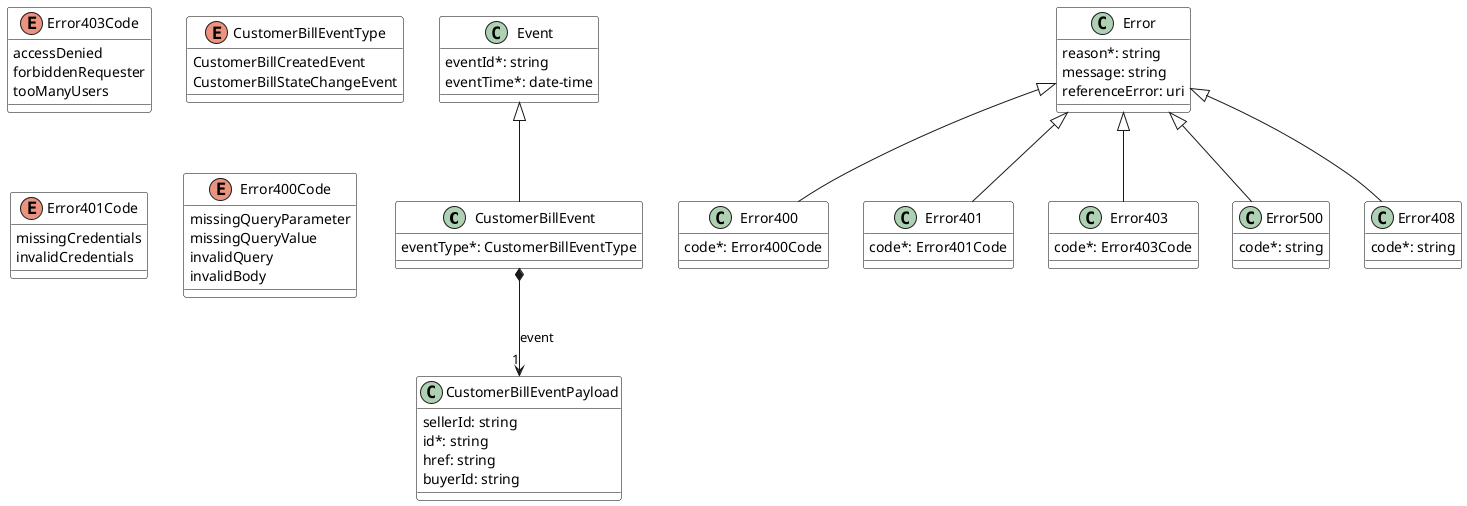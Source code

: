 @startuml
skinparam {
    ClassBackgroundColor White
    ClassBorderColor Black
}

class CustomerBillEvent {

    eventType*: CustomerBillEventType
}
Event <|-- CustomerBillEvent

CustomerBillEvent *-->"1" CustomerBillEventPayload : event


class CustomerBillEventPayload {

    sellerId: string
    id*: string
    href: string
    buyerId: string
}



class Error400 {

    code*: Error400Code
}
Error <|-- Error400



class Error401 {

    code*: Error401Code
}
Error <|-- Error401



class Error403 {

    code*: Error403Code
}
Error <|-- Error403



class Error500 {

    code*: string
}
Error <|-- Error500



enum Error403Code {

    accessDenied
    forbiddenRequester
    tooManyUsers
}
enum CustomerBillEventType {

    CustomerBillCreatedEvent
    CustomerBillStateChangeEvent
}
class Error408 {

    code*: string
}
Error <|-- Error408



class Error {

    reason*: string
    message: string
    referenceError: uri
}



class Event {

    eventId*: string
    eventTime*: date-time
}



enum Error401Code {

    missingCredentials
    invalidCredentials
}
enum Error400Code {

    missingQueryParameter
    missingQueryValue
    invalidQuery
    invalidBody
}
@enduml
